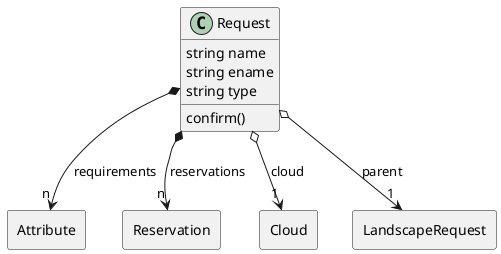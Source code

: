 @startuml

class "Request" as Model {
 string name
 string ename
 string type

 confirm()
 
}

rectangle "Attribute" as Attribute {
}

Model *--> "n" Attribute : requirements


rectangle "Reservation" as Reservation {
}

Model *--> "n" Reservation : reservations


rectangle "Cloud" as Cloud {
}

Model o--> "1" Cloud : cloud


rectangle "LandscapeRequest" as LandscapeRequest {
}

Model o--> "1" LandscapeRequest : parent




@enduml
